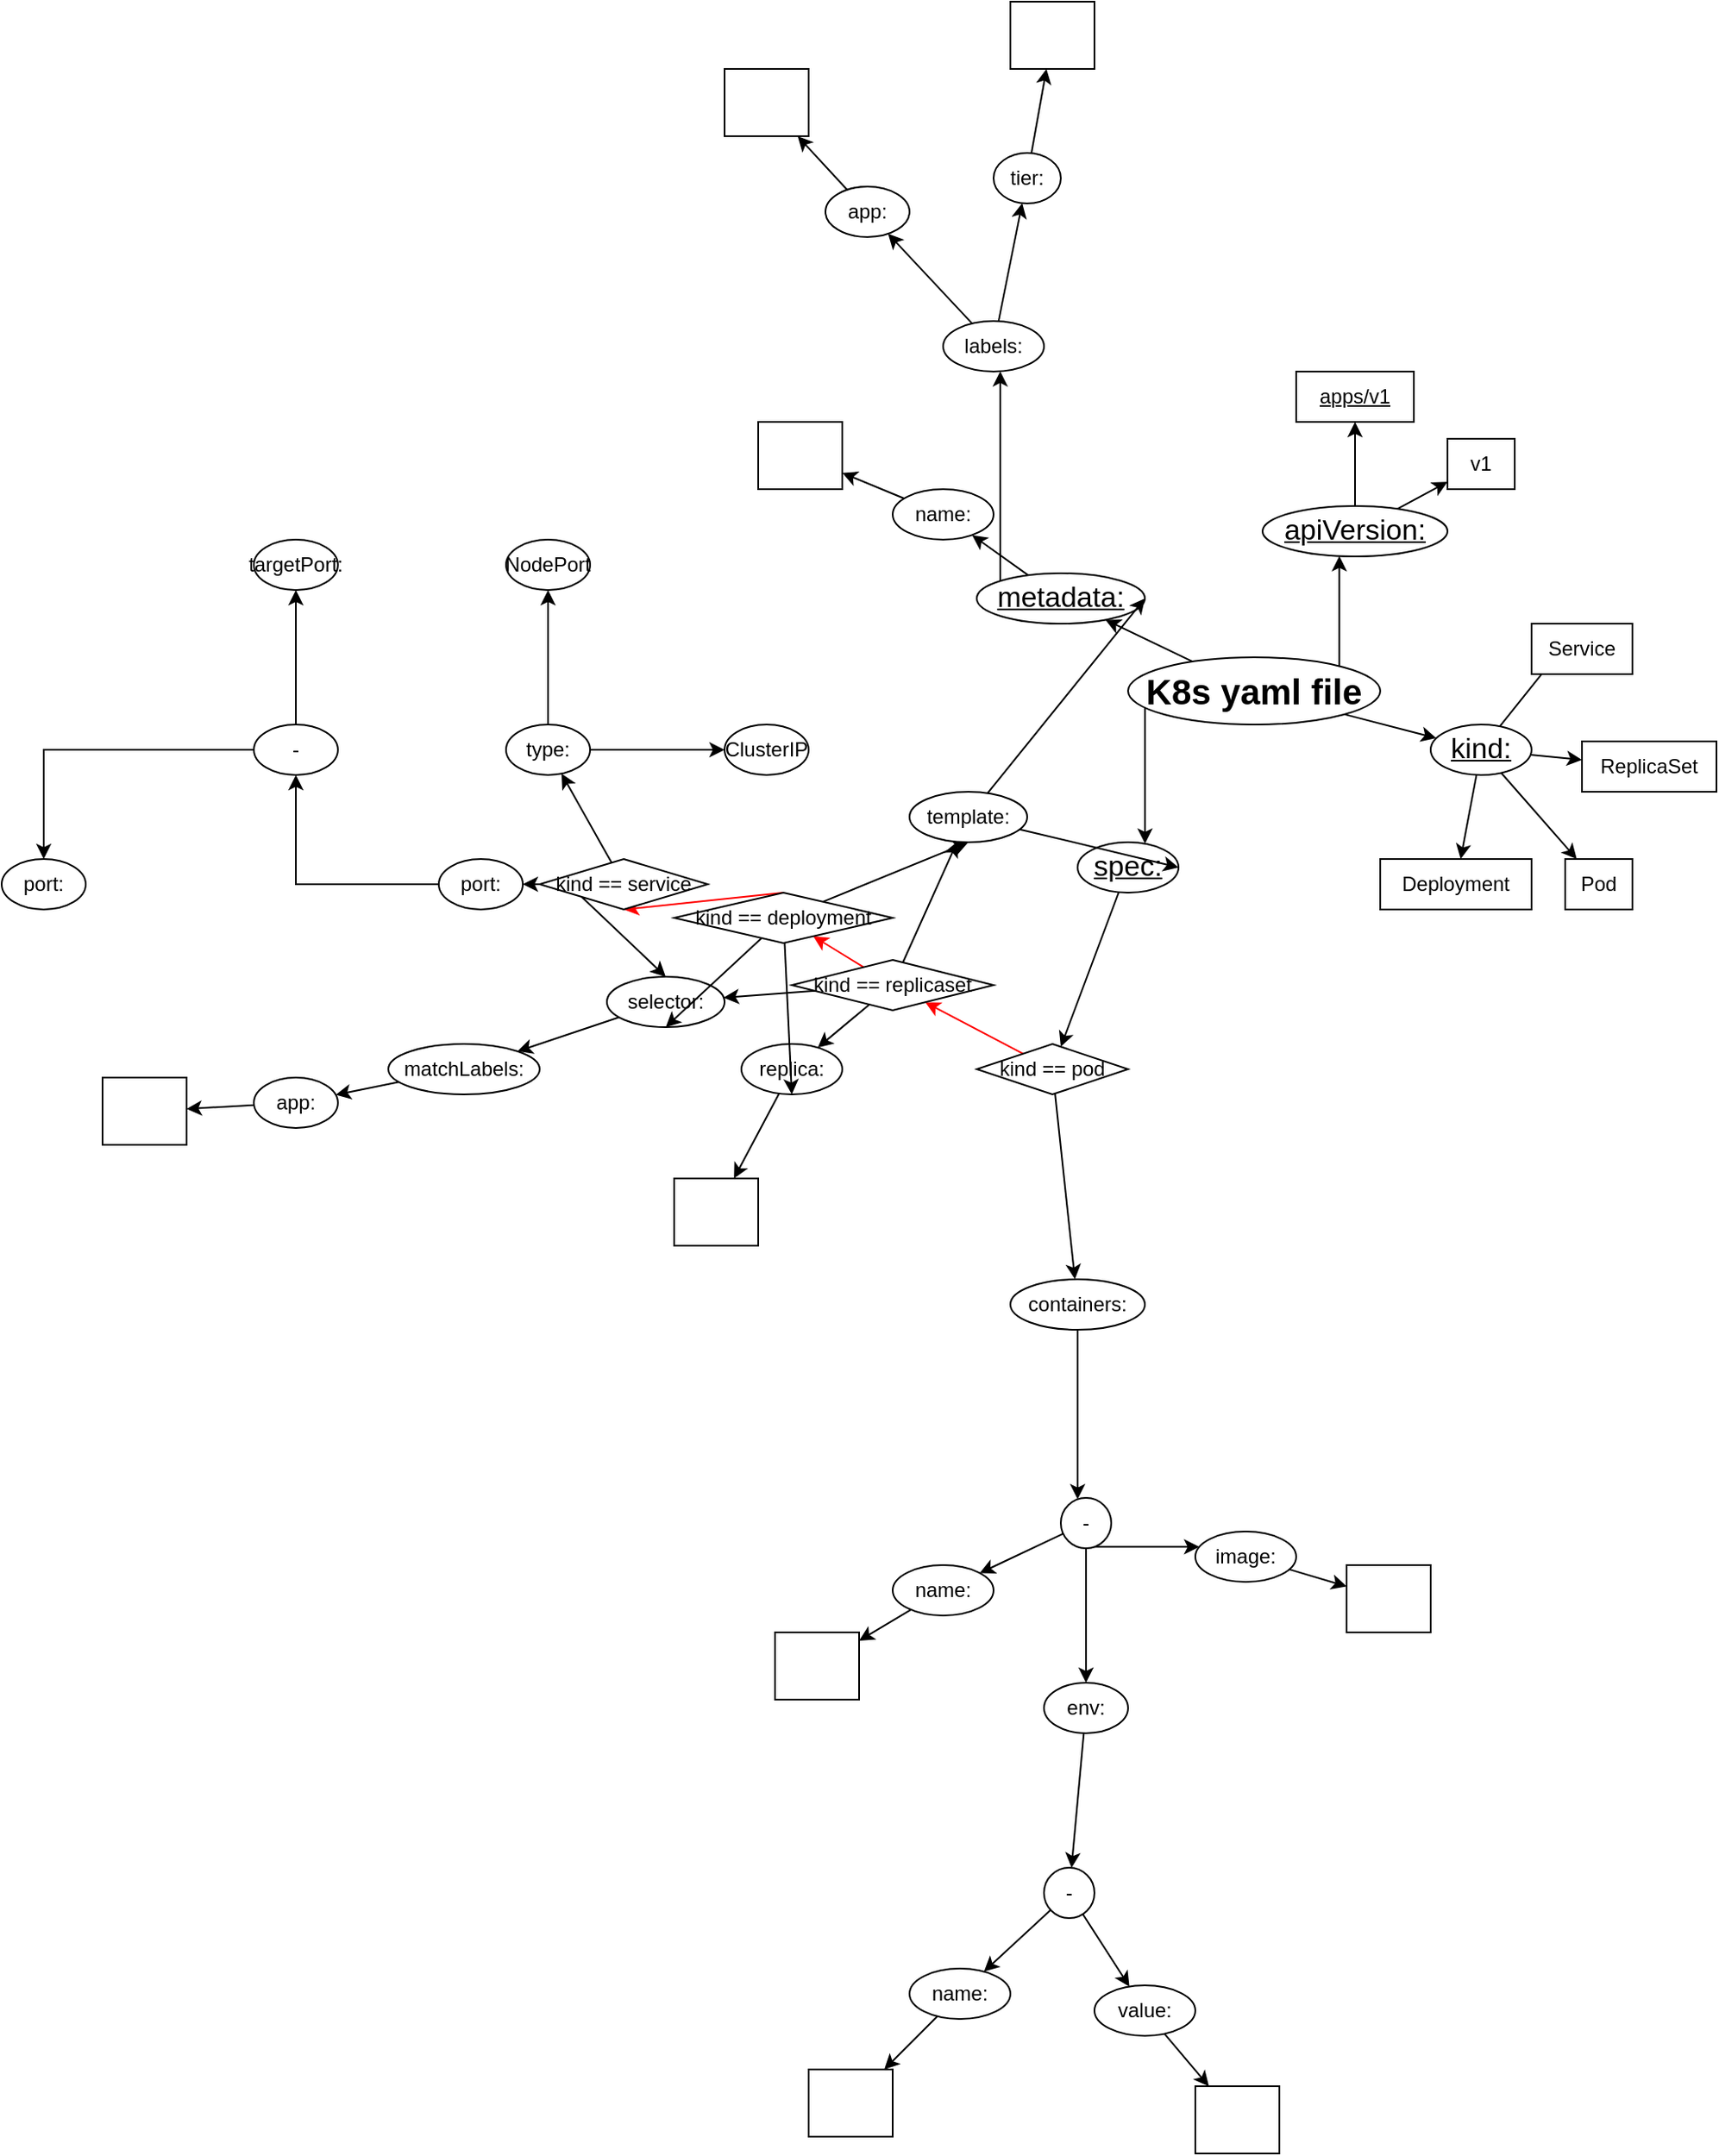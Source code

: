 <mxfile version="23.1.7" type="github">
  <diagram name="Page-1" id="WF8opbO4W5HsNm3-R-f4">
    <mxGraphModel dx="1690" dy="418" grid="1" gridSize="10" guides="1" tooltips="1" connect="1" arrows="1" fold="1" page="1" pageScale="1" pageWidth="850" pageHeight="1100" math="0" shadow="0">
      <root>
        <mxCell id="0" />
        <mxCell id="1" parent="0" />
        <mxCell id="Te6tt9Ck92rcXe0SvWjM-3" value="" style="edgeStyle=orthogonalEdgeStyle;rounded=0;orthogonalLoop=1;jettySize=auto;html=1;noEdgeStyle=1;orthogonal=1;fontSize=12;" parent="1" source="Te6tt9Ck92rcXe0SvWjM-1" target="Te6tt9Ck92rcXe0SvWjM-2" edge="1">
          <mxGeometry relative="1" as="geometry">
            <Array as="points" />
          </mxGeometry>
        </mxCell>
        <mxCell id="Te6tt9Ck92rcXe0SvWjM-5" value="" style="edgeStyle=orthogonalEdgeStyle;rounded=0;orthogonalLoop=1;jettySize=auto;html=1;noEdgeStyle=1;orthogonal=1;fontSize=12;" parent="1" source="Te6tt9Ck92rcXe0SvWjM-1" target="Te6tt9Ck92rcXe0SvWjM-4" edge="1">
          <mxGeometry relative="1" as="geometry">
            <Array as="points" />
          </mxGeometry>
        </mxCell>
        <mxCell id="Te6tt9Ck92rcXe0SvWjM-7" value="" style="edgeStyle=orthogonalEdgeStyle;rounded=0;orthogonalLoop=1;jettySize=auto;html=1;noEdgeStyle=1;orthogonal=1;fontSize=12;" parent="1" source="Te6tt9Ck92rcXe0SvWjM-1" target="Te6tt9Ck92rcXe0SvWjM-6" edge="1">
          <mxGeometry relative="1" as="geometry">
            <Array as="points" />
          </mxGeometry>
        </mxCell>
        <mxCell id="Te6tt9Ck92rcXe0SvWjM-9" value="" style="edgeStyle=orthogonalEdgeStyle;rounded=0;orthogonalLoop=1;jettySize=auto;html=1;noEdgeStyle=1;orthogonal=1;fontSize=12;" parent="1" source="Te6tt9Ck92rcXe0SvWjM-1" target="Te6tt9Ck92rcXe0SvWjM-8" edge="1">
          <mxGeometry relative="1" as="geometry">
            <Array as="points" />
          </mxGeometry>
        </mxCell>
        <mxCell id="Te6tt9Ck92rcXe0SvWjM-1" value="K8s yaml file" style="ellipse;whiteSpace=wrap;html=1;fontStyle=1;fontSize=21;" parent="1" vertex="1">
          <mxGeometry x="642" y="421" width="150" height="40" as="geometry" />
        </mxCell>
        <mxCell id="Te6tt9Ck92rcXe0SvWjM-62" value="" style="edgeStyle=orthogonalEdgeStyle;rounded=0;orthogonalLoop=1;jettySize=auto;html=1;noEdgeStyle=1;fontSize=12;" parent="1" source="Te6tt9Ck92rcXe0SvWjM-2" target="Te6tt9Ck92rcXe0SvWjM-61" edge="1">
          <mxGeometry relative="1" as="geometry">
            <Array as="points" />
          </mxGeometry>
        </mxCell>
        <mxCell id="Te6tt9Ck92rcXe0SvWjM-71" value="" style="edgeStyle=orthogonalEdgeStyle;rounded=0;orthogonalLoop=1;jettySize=auto;html=1;noEdgeStyle=1;fontSize=12;" parent="1" source="Te6tt9Ck92rcXe0SvWjM-2" target="Te6tt9Ck92rcXe0SvWjM-70" edge="1">
          <mxGeometry relative="1" as="geometry">
            <Array as="points" />
          </mxGeometry>
        </mxCell>
        <mxCell id="Te6tt9Ck92rcXe0SvWjM-2" value="apiVersion:" style="ellipse;whiteSpace=wrap;html=1;shadow=0;fontStyle=4;fontSize=17;" parent="1" vertex="1">
          <mxGeometry x="722" y="331" width="110" height="30" as="geometry" />
        </mxCell>
        <mxCell id="Te6tt9Ck92rcXe0SvWjM-64" value="" style="edgeStyle=orthogonalEdgeStyle;rounded=0;orthogonalLoop=1;jettySize=auto;html=1;noEdgeStyle=1;fontSize=12;" parent="1" source="Te6tt9Ck92rcXe0SvWjM-4" target="Te6tt9Ck92rcXe0SvWjM-63" edge="1">
          <mxGeometry relative="1" as="geometry">
            <Array as="points" />
          </mxGeometry>
        </mxCell>
        <mxCell id="Te6tt9Ck92rcXe0SvWjM-76" style="edgeStyle=orthogonalEdgeStyle;rounded=0;orthogonalLoop=1;jettySize=auto;html=1;entryDx=0;entryDy=0;noEdgeStyle=1;fontSize=12;" parent="1" source="Te6tt9Ck92rcXe0SvWjM-4" target="Te6tt9Ck92rcXe0SvWjM-74" edge="1">
          <mxGeometry relative="1" as="geometry">
            <Array as="points" />
          </mxGeometry>
        </mxCell>
        <mxCell id="Te6tt9Ck92rcXe0SvWjM-108" style="edgeStyle=orthogonalEdgeStyle;rounded=0;orthogonalLoop=1;jettySize=auto;html=1;entryDx=0;entryDy=0;noEdgeStyle=1;fontSize=12;" parent="1" source="Te6tt9Ck92rcXe0SvWjM-4" target="Te6tt9Ck92rcXe0SvWjM-107" edge="1">
          <mxGeometry relative="1" as="geometry">
            <Array as="points" />
          </mxGeometry>
        </mxCell>
        <mxCell id="cD0YtMm21OA0cVFLO4rJ-8" style="edgeStyle=orthogonalEdgeStyle;rounded=0;orthogonalLoop=1;jettySize=auto;html=1;entryX=0.5;entryY=0;entryDx=0;entryDy=0;noEdgeStyle=1;" edge="1" parent="1" source="Te6tt9Ck92rcXe0SvWjM-4" target="cD0YtMm21OA0cVFLO4rJ-5">
          <mxGeometry relative="1" as="geometry" />
        </mxCell>
        <mxCell id="Te6tt9Ck92rcXe0SvWjM-4" value="kind:" style="ellipse;whiteSpace=wrap;html=1;fontStyle=4;fontSize=17;" parent="1" vertex="1">
          <mxGeometry x="822" y="461" width="60" height="30" as="geometry" />
        </mxCell>
        <mxCell id="Te6tt9Ck92rcXe0SvWjM-18" value="" style="edgeStyle=orthogonalEdgeStyle;rounded=0;orthogonalLoop=1;jettySize=auto;html=1;noEdgeStyle=1;orthogonal=1;fontSize=12;" parent="1" source="Te6tt9Ck92rcXe0SvWjM-6" target="Te6tt9Ck92rcXe0SvWjM-17" edge="1">
          <mxGeometry relative="1" as="geometry">
            <Array as="points" />
          </mxGeometry>
        </mxCell>
        <mxCell id="Te6tt9Ck92rcXe0SvWjM-20" value="" style="edgeStyle=orthogonalEdgeStyle;rounded=0;orthogonalLoop=1;jettySize=auto;html=1;noEdgeStyle=1;orthogonal=1;fontSize=12;" parent="1" source="Te6tt9Ck92rcXe0SvWjM-6" target="Te6tt9Ck92rcXe0SvWjM-19" edge="1">
          <mxGeometry relative="1" as="geometry">
            <Array as="points" />
          </mxGeometry>
        </mxCell>
        <mxCell id="Te6tt9Ck92rcXe0SvWjM-6" value="metadata:" style="ellipse;whiteSpace=wrap;html=1;fontStyle=4;fontSize=17;" parent="1" vertex="1">
          <mxGeometry x="552" y="371" width="100" height="30" as="geometry" />
        </mxCell>
        <mxCell id="Te6tt9Ck92rcXe0SvWjM-78" value="" style="edgeStyle=orthogonalEdgeStyle;rounded=0;orthogonalLoop=1;jettySize=auto;html=1;noEdgeStyle=1;fontSize=12;" parent="1" source="Te6tt9Ck92rcXe0SvWjM-8" target="Te6tt9Ck92rcXe0SvWjM-77" edge="1">
          <mxGeometry relative="1" as="geometry">
            <Array as="points" />
          </mxGeometry>
        </mxCell>
        <mxCell id="Te6tt9Ck92rcXe0SvWjM-8" value="spec:" style="ellipse;whiteSpace=wrap;html=1;fontStyle=4;fontSize=17;" parent="1" vertex="1">
          <mxGeometry x="612" y="531" width="60" height="30" as="geometry" />
        </mxCell>
        <mxCell id="Te6tt9Ck92rcXe0SvWjM-100" style="edgeStyle=orthogonalEdgeStyle;rounded=0;orthogonalLoop=1;jettySize=auto;html=1;entryDx=0;entryDy=0;noEdgeStyle=1;fontSize=12;" parent="1" source="Te6tt9Ck92rcXe0SvWjM-17" target="Te6tt9Ck92rcXe0SvWjM-35" edge="1">
          <mxGeometry relative="1" as="geometry">
            <Array as="points" />
          </mxGeometry>
        </mxCell>
        <mxCell id="Te6tt9Ck92rcXe0SvWjM-17" value="name:" style="ellipse;whiteSpace=wrap;html=1;fontSize=12;" parent="1" vertex="1">
          <mxGeometry x="502" y="321" width="60" height="30" as="geometry" />
        </mxCell>
        <mxCell id="Te6tt9Ck92rcXe0SvWjM-22" value="" style="edgeStyle=orthogonalEdgeStyle;rounded=0;orthogonalLoop=1;jettySize=auto;html=1;noEdgeStyle=1;orthogonal=1;fontSize=12;" parent="1" source="Te6tt9Ck92rcXe0SvWjM-19" target="Te6tt9Ck92rcXe0SvWjM-21" edge="1">
          <mxGeometry relative="1" as="geometry">
            <Array as="points" />
          </mxGeometry>
        </mxCell>
        <mxCell id="Te6tt9Ck92rcXe0SvWjM-49" value="" style="edgeStyle=orthogonalEdgeStyle;rounded=0;orthogonalLoop=1;jettySize=auto;html=1;noEdgeStyle=1;fontSize=12;" parent="1" source="Te6tt9Ck92rcXe0SvWjM-19" target="Te6tt9Ck92rcXe0SvWjM-48" edge="1">
          <mxGeometry relative="1" as="geometry">
            <Array as="points" />
          </mxGeometry>
        </mxCell>
        <mxCell id="Te6tt9Ck92rcXe0SvWjM-19" value="labels:" style="ellipse;whiteSpace=wrap;html=1;fontSize=12;" parent="1" vertex="1">
          <mxGeometry x="532" y="221" width="60" height="30" as="geometry" />
        </mxCell>
        <mxCell id="Te6tt9Ck92rcXe0SvWjM-104" style="edgeStyle=orthogonalEdgeStyle;rounded=0;orthogonalLoop=1;jettySize=auto;html=1;entryDx=0;entryDy=0;noEdgeStyle=1;fontSize=12;" parent="1" source="Te6tt9Ck92rcXe0SvWjM-21" target="Te6tt9Ck92rcXe0SvWjM-103" edge="1">
          <mxGeometry relative="1" as="geometry">
            <Array as="points" />
          </mxGeometry>
        </mxCell>
        <mxCell id="Te6tt9Ck92rcXe0SvWjM-21" value="app:" style="ellipse;whiteSpace=wrap;html=1;fontSize=12;" parent="1" vertex="1">
          <mxGeometry x="462" y="141" width="50" height="30" as="geometry" />
        </mxCell>
        <mxCell id="Te6tt9Ck92rcXe0SvWjM-28" value="" style="edgeStyle=orthogonalEdgeStyle;rounded=0;orthogonalLoop=1;jettySize=auto;html=1;noEdgeStyle=1;orthogonal=1;fontSize=12;" parent="1" source="Te6tt9Ck92rcXe0SvWjM-23" target="Te6tt9Ck92rcXe0SvWjM-27" edge="1">
          <mxGeometry relative="1" as="geometry">
            <Array as="points" />
          </mxGeometry>
        </mxCell>
        <mxCell id="Te6tt9Ck92rcXe0SvWjM-23" value="containers:" style="ellipse;whiteSpace=wrap;html=1;fontSize=12;" parent="1" vertex="1">
          <mxGeometry x="572" y="791" width="80" height="30" as="geometry" />
        </mxCell>
        <mxCell id="Te6tt9Ck92rcXe0SvWjM-30" value="" style="edgeStyle=orthogonalEdgeStyle;rounded=0;orthogonalLoop=1;jettySize=auto;html=1;noEdgeStyle=1;orthogonal=1;fontSize=12;" parent="1" source="Te6tt9Ck92rcXe0SvWjM-27" target="Te6tt9Ck92rcXe0SvWjM-29" edge="1">
          <mxGeometry relative="1" as="geometry">
            <Array as="points" />
          </mxGeometry>
        </mxCell>
        <mxCell id="Te6tt9Ck92rcXe0SvWjM-32" value="" style="edgeStyle=orthogonalEdgeStyle;rounded=0;orthogonalLoop=1;jettySize=auto;html=1;noEdgeStyle=1;orthogonal=1;fontSize=12;" parent="1" source="Te6tt9Ck92rcXe0SvWjM-27" target="Te6tt9Ck92rcXe0SvWjM-31" edge="1">
          <mxGeometry relative="1" as="geometry">
            <Array as="points" />
          </mxGeometry>
        </mxCell>
        <mxCell id="Te6tt9Ck92rcXe0SvWjM-54" value="" style="edgeStyle=orthogonalEdgeStyle;rounded=0;orthogonalLoop=1;jettySize=auto;html=1;noEdgeStyle=1;fontSize=12;" parent="1" source="Te6tt9Ck92rcXe0SvWjM-27" target="Te6tt9Ck92rcXe0SvWjM-53" edge="1">
          <mxGeometry relative="1" as="geometry">
            <Array as="points" />
          </mxGeometry>
        </mxCell>
        <mxCell id="Te6tt9Ck92rcXe0SvWjM-27" value="-" style="ellipse;whiteSpace=wrap;html=1;fontSize=12;" parent="1" vertex="1">
          <mxGeometry x="602" y="921" width="30" height="30" as="geometry" />
        </mxCell>
        <mxCell id="Te6tt9Ck92rcXe0SvWjM-42" value="" style="edgeStyle=orthogonalEdgeStyle;rounded=0;orthogonalLoop=1;jettySize=auto;html=1;noEdgeStyle=1;fontSize=12;" parent="1" source="Te6tt9Ck92rcXe0SvWjM-29" target="Te6tt9Ck92rcXe0SvWjM-41" edge="1">
          <mxGeometry relative="1" as="geometry">
            <Array as="points" />
          </mxGeometry>
        </mxCell>
        <mxCell id="Te6tt9Ck92rcXe0SvWjM-29" value="name:" style="ellipse;whiteSpace=wrap;html=1;fontSize=12;" parent="1" vertex="1">
          <mxGeometry x="502" y="961" width="60" height="30" as="geometry" />
        </mxCell>
        <mxCell id="Te6tt9Ck92rcXe0SvWjM-40" value="" style="edgeStyle=orthogonalEdgeStyle;rounded=0;orthogonalLoop=1;jettySize=auto;html=1;noEdgeStyle=1;fontSize=12;" parent="1" source="Te6tt9Ck92rcXe0SvWjM-31" target="Te6tt9Ck92rcXe0SvWjM-39" edge="1">
          <mxGeometry relative="1" as="geometry">
            <Array as="points" />
          </mxGeometry>
        </mxCell>
        <mxCell id="Te6tt9Ck92rcXe0SvWjM-31" value="image:" style="ellipse;whiteSpace=wrap;html=1;fontSize=12;" parent="1" vertex="1">
          <mxGeometry x="682" y="941" width="60" height="30" as="geometry" />
        </mxCell>
        <mxCell id="Te6tt9Ck92rcXe0SvWjM-35" value="" style="whiteSpace=wrap;html=1;fontSize=12;" parent="1" vertex="1">
          <mxGeometry x="422" y="281" width="50" height="40" as="geometry" />
        </mxCell>
        <mxCell id="Te6tt9Ck92rcXe0SvWjM-39" value="" style="whiteSpace=wrap;html=1;fontSize=12;" parent="1" vertex="1">
          <mxGeometry x="772" y="961" width="50" height="40" as="geometry" />
        </mxCell>
        <mxCell id="Te6tt9Ck92rcXe0SvWjM-41" value="" style="whiteSpace=wrap;html=1;fontSize=12;" parent="1" vertex="1">
          <mxGeometry x="432" y="1001" width="50" height="40" as="geometry" />
        </mxCell>
        <mxCell id="Te6tt9Ck92rcXe0SvWjM-105" style="edgeStyle=orthogonalEdgeStyle;rounded=0;orthogonalLoop=1;jettySize=auto;html=1;noEdgeStyle=1;fontSize=12;" parent="1" source="Te6tt9Ck92rcXe0SvWjM-48" target="Te6tt9Ck92rcXe0SvWjM-102" edge="1">
          <mxGeometry relative="1" as="geometry">
            <Array as="points" />
          </mxGeometry>
        </mxCell>
        <mxCell id="Te6tt9Ck92rcXe0SvWjM-48" value="tier:" style="ellipse;whiteSpace=wrap;html=1;fontSize=12;" parent="1" vertex="1">
          <mxGeometry x="562" y="121" width="40" height="30" as="geometry" />
        </mxCell>
        <mxCell id="Te6tt9Ck92rcXe0SvWjM-56" value="" style="edgeStyle=orthogonalEdgeStyle;rounded=0;orthogonalLoop=1;jettySize=auto;html=1;noEdgeStyle=1;fontSize=12;" parent="1" source="Te6tt9Ck92rcXe0SvWjM-53" target="Te6tt9Ck92rcXe0SvWjM-55" edge="1">
          <mxGeometry relative="1" as="geometry">
            <Array as="points" />
          </mxGeometry>
        </mxCell>
        <mxCell id="Te6tt9Ck92rcXe0SvWjM-53" value="env:" style="ellipse;whiteSpace=wrap;html=1;fontSize=12;" parent="1" vertex="1">
          <mxGeometry x="592" y="1031" width="50" height="30" as="geometry" />
        </mxCell>
        <mxCell id="Te6tt9Ck92rcXe0SvWjM-58" value="" style="edgeStyle=orthogonalEdgeStyle;rounded=0;orthogonalLoop=1;jettySize=auto;html=1;noEdgeStyle=1;fontSize=12;" parent="1" source="Te6tt9Ck92rcXe0SvWjM-55" target="Te6tt9Ck92rcXe0SvWjM-57" edge="1">
          <mxGeometry relative="1" as="geometry">
            <Array as="points" />
          </mxGeometry>
        </mxCell>
        <mxCell id="Te6tt9Ck92rcXe0SvWjM-60" value="" style="edgeStyle=orthogonalEdgeStyle;rounded=0;orthogonalLoop=1;jettySize=auto;html=1;noEdgeStyle=1;fontSize=12;" parent="1" source="Te6tt9Ck92rcXe0SvWjM-55" target="Te6tt9Ck92rcXe0SvWjM-59" edge="1">
          <mxGeometry relative="1" as="geometry">
            <Array as="points" />
          </mxGeometry>
        </mxCell>
        <mxCell id="Te6tt9Ck92rcXe0SvWjM-55" value="-" style="ellipse;whiteSpace=wrap;html=1;fontSize=12;" parent="1" vertex="1">
          <mxGeometry x="592" y="1141" width="30" height="30" as="geometry" />
        </mxCell>
        <mxCell id="Te6tt9Ck92rcXe0SvWjM-66" value="" style="edgeStyle=orthogonalEdgeStyle;rounded=0;orthogonalLoop=1;jettySize=auto;html=1;noEdgeStyle=1;fontSize=12;" parent="1" source="Te6tt9Ck92rcXe0SvWjM-57" target="Te6tt9Ck92rcXe0SvWjM-65" edge="1">
          <mxGeometry relative="1" as="geometry">
            <Array as="points" />
          </mxGeometry>
        </mxCell>
        <mxCell id="Te6tt9Ck92rcXe0SvWjM-57" value="name:" style="ellipse;whiteSpace=wrap;html=1;fontSize=12;" parent="1" vertex="1">
          <mxGeometry x="512" y="1201" width="60" height="30" as="geometry" />
        </mxCell>
        <mxCell id="Te6tt9Ck92rcXe0SvWjM-69" value="" style="edgeStyle=orthogonalEdgeStyle;rounded=0;orthogonalLoop=1;jettySize=auto;html=1;noEdgeStyle=1;fontSize=12;" parent="1" source="Te6tt9Ck92rcXe0SvWjM-59" target="Te6tt9Ck92rcXe0SvWjM-68" edge="1">
          <mxGeometry relative="1" as="geometry">
            <Array as="points" />
          </mxGeometry>
        </mxCell>
        <mxCell id="Te6tt9Ck92rcXe0SvWjM-59" value="value:" style="ellipse;whiteSpace=wrap;html=1;fontSize=12;" parent="1" vertex="1">
          <mxGeometry x="622" y="1211" width="60" height="30" as="geometry" />
        </mxCell>
        <mxCell id="Te6tt9Ck92rcXe0SvWjM-61" value="v1" style="whiteSpace=wrap;html=1;fontSize=12;" parent="1" vertex="1">
          <mxGeometry x="832" y="291" width="40" height="30" as="geometry" />
        </mxCell>
        <mxCell id="Te6tt9Ck92rcXe0SvWjM-63" value="Pod" style="whiteSpace=wrap;html=1;fontSize=12;" parent="1" vertex="1">
          <mxGeometry x="902" y="541" width="40" height="30" as="geometry" />
        </mxCell>
        <mxCell id="Te6tt9Ck92rcXe0SvWjM-65" value="" style="whiteSpace=wrap;html=1;fontSize=12;" parent="1" vertex="1">
          <mxGeometry x="452" y="1261" width="50" height="40" as="geometry" />
        </mxCell>
        <mxCell id="Te6tt9Ck92rcXe0SvWjM-68" value="" style="whiteSpace=wrap;html=1;fontSize=12;" parent="1" vertex="1">
          <mxGeometry x="682" y="1271" width="50" height="40" as="geometry" />
        </mxCell>
        <mxCell id="Te6tt9Ck92rcXe0SvWjM-70" value="apps/v1" style="whiteSpace=wrap;html=1;shadow=0;fontStyle=4;fontSize=12;" parent="1" vertex="1">
          <mxGeometry x="742" y="251" width="70" height="30" as="geometry" />
        </mxCell>
        <mxCell id="Te6tt9Ck92rcXe0SvWjM-74" value="ReplicaSet" style="rounded=0;whiteSpace=wrap;html=1;fontSize=12;" parent="1" vertex="1">
          <mxGeometry x="912" y="471" width="80" height="30" as="geometry" />
        </mxCell>
        <mxCell id="Te6tt9Ck92rcXe0SvWjM-80" style="edgeStyle=orthogonalEdgeStyle;rounded=0;orthogonalLoop=1;jettySize=auto;html=1;entryDx=0;entryDy=0;noEdgeStyle=1;fontSize=12;" parent="1" source="Te6tt9Ck92rcXe0SvWjM-77" target="Te6tt9Ck92rcXe0SvWjM-23" edge="1">
          <mxGeometry relative="1" as="geometry">
            <Array as="points" />
          </mxGeometry>
        </mxCell>
        <mxCell id="Te6tt9Ck92rcXe0SvWjM-82" value="" style="edgeStyle=orthogonalEdgeStyle;rounded=0;orthogonalLoop=1;jettySize=auto;html=1;noEdgeStyle=1;strokeColor=#FF0000;fontSize=12;" parent="1" source="Te6tt9Ck92rcXe0SvWjM-77" target="Te6tt9Ck92rcXe0SvWjM-81" edge="1">
          <mxGeometry relative="1" as="geometry">
            <Array as="points" />
          </mxGeometry>
        </mxCell>
        <mxCell id="Te6tt9Ck92rcXe0SvWjM-77" value="kind == pod" style="rhombus;whiteSpace=wrap;html=1;fontStyle=0;fontSize=12;" parent="1" vertex="1">
          <mxGeometry x="552" y="651" width="90" height="30" as="geometry" />
        </mxCell>
        <mxCell id="Te6tt9Ck92rcXe0SvWjM-84" value="" style="edgeStyle=orthogonalEdgeStyle;rounded=0;orthogonalLoop=1;jettySize=auto;html=1;fontSize=12;noEdgeStyle=1;" parent="1" source="Te6tt9Ck92rcXe0SvWjM-81" target="Te6tt9Ck92rcXe0SvWjM-83" edge="1">
          <mxGeometry relative="1" as="geometry" />
        </mxCell>
        <mxCell id="Te6tt9Ck92rcXe0SvWjM-87" value="" style="edgeStyle=orthogonalEdgeStyle;rounded=0;orthogonalLoop=1;jettySize=auto;html=1;noEdgeStyle=1;fontSize=12;" parent="1" source="Te6tt9Ck92rcXe0SvWjM-81" target="Te6tt9Ck92rcXe0SvWjM-86" edge="1">
          <mxGeometry relative="1" as="geometry">
            <Array as="points" />
          </mxGeometry>
        </mxCell>
        <mxCell id="Te6tt9Ck92rcXe0SvWjM-89" value="" style="edgeStyle=orthogonalEdgeStyle;rounded=0;orthogonalLoop=1;jettySize=auto;html=1;noEdgeStyle=1;fontSize=12;" parent="1" source="Te6tt9Ck92rcXe0SvWjM-81" target="Te6tt9Ck92rcXe0SvWjM-88" edge="1">
          <mxGeometry relative="1" as="geometry">
            <Array as="points" />
          </mxGeometry>
        </mxCell>
        <mxCell id="Te6tt9Ck92rcXe0SvWjM-110" style="edgeStyle=orthogonalEdgeStyle;rounded=0;orthogonalLoop=1;jettySize=auto;html=1;entryDx=0;entryDy=0;noEdgeStyle=1;strokeColor=#FF0000;fontSize=12;" parent="1" source="Te6tt9Ck92rcXe0SvWjM-81" target="Te6tt9Ck92rcXe0SvWjM-109" edge="1">
          <mxGeometry relative="1" as="geometry">
            <Array as="points" />
          </mxGeometry>
        </mxCell>
        <mxCell id="Te6tt9Ck92rcXe0SvWjM-81" value="kind == replicaset" style="rhombus;whiteSpace=wrap;html=1;fontStyle=0;fontSize=12;" parent="1" vertex="1">
          <mxGeometry x="442" y="601" width="120" height="30" as="geometry" />
        </mxCell>
        <mxCell id="Te6tt9Ck92rcXe0SvWjM-91" value="" style="edgeStyle=orthogonalEdgeStyle;rounded=0;orthogonalLoop=1;jettySize=auto;html=1;noEdgeStyle=1;fontSize=12;" parent="1" source="Te6tt9Ck92rcXe0SvWjM-83" target="Te6tt9Ck92rcXe0SvWjM-90" edge="1">
          <mxGeometry relative="1" as="geometry">
            <Array as="points" />
          </mxGeometry>
        </mxCell>
        <mxCell id="Te6tt9Ck92rcXe0SvWjM-83" value="replica:" style="ellipse;whiteSpace=wrap;html=1;fontStyle=0;fontSize=12;" parent="1" vertex="1">
          <mxGeometry x="412" y="651" width="60" height="30" as="geometry" />
        </mxCell>
        <mxCell id="Te6tt9Ck92rcXe0SvWjM-93" value="" style="edgeStyle=orthogonalEdgeStyle;rounded=0;orthogonalLoop=1;jettySize=auto;html=1;noEdgeStyle=1;fontSize=12;" parent="1" source="Te6tt9Ck92rcXe0SvWjM-86" target="Te6tt9Ck92rcXe0SvWjM-92" edge="1">
          <mxGeometry relative="1" as="geometry">
            <Array as="points" />
          </mxGeometry>
        </mxCell>
        <mxCell id="Te6tt9Ck92rcXe0SvWjM-86" value="selector:" style="ellipse;whiteSpace=wrap;html=1;fontStyle=0;fontSize=12;" parent="1" vertex="1">
          <mxGeometry x="332" y="611" width="70" height="30" as="geometry" />
        </mxCell>
        <mxCell id="Te6tt9Ck92rcXe0SvWjM-98" style="edgeStyle=orthogonalEdgeStyle;rounded=0;orthogonalLoop=1;jettySize=auto;html=1;entryX=1;entryY=0.5;entryDx=0;entryDy=0;noEdgeStyle=1;fontSize=12;" parent="1" source="Te6tt9Ck92rcXe0SvWjM-88" target="Te6tt9Ck92rcXe0SvWjM-6" edge="1">
          <mxGeometry relative="1" as="geometry">
            <mxPoint x="640" y="130" as="targetPoint" />
          </mxGeometry>
        </mxCell>
        <mxCell id="Te6tt9Ck92rcXe0SvWjM-99" style="rounded=0;orthogonalLoop=1;jettySize=auto;html=1;entryX=1;entryY=0.5;entryDx=0;entryDy=0;elbow=vertical;noEdgeStyle=1;fontSize=12;" parent="1" source="Te6tt9Ck92rcXe0SvWjM-88" target="Te6tt9Ck92rcXe0SvWjM-8" edge="1">
          <mxGeometry relative="1" as="geometry">
            <mxPoint x="1240" y="100" as="targetPoint" />
          </mxGeometry>
        </mxCell>
        <mxCell id="Te6tt9Ck92rcXe0SvWjM-88" value="template:" style="ellipse;whiteSpace=wrap;html=1;fontStyle=0;fontSize=12;" parent="1" vertex="1">
          <mxGeometry x="512" y="501" width="70" height="30" as="geometry" />
        </mxCell>
        <mxCell id="Te6tt9Ck92rcXe0SvWjM-90" value="" style="whiteSpace=wrap;html=1;fontStyle=0;fontSize=12;" parent="1" vertex="1">
          <mxGeometry x="372" y="731" width="50" height="40" as="geometry" />
        </mxCell>
        <mxCell id="Te6tt9Ck92rcXe0SvWjM-95" value="" style="edgeStyle=orthogonalEdgeStyle;rounded=0;orthogonalLoop=1;jettySize=auto;html=1;noEdgeStyle=1;fontSize=12;" parent="1" source="Te6tt9Ck92rcXe0SvWjM-92" target="Te6tt9Ck92rcXe0SvWjM-94" edge="1">
          <mxGeometry relative="1" as="geometry">
            <Array as="points" />
          </mxGeometry>
        </mxCell>
        <mxCell id="Te6tt9Ck92rcXe0SvWjM-92" value="matchLabels:" style="ellipse;whiteSpace=wrap;html=1;fontStyle=0;fontSize=12;" parent="1" vertex="1">
          <mxGeometry x="202" y="651" width="90" height="30" as="geometry" />
        </mxCell>
        <mxCell id="Te6tt9Ck92rcXe0SvWjM-97" value="" style="edgeStyle=orthogonalEdgeStyle;rounded=0;orthogonalLoop=1;jettySize=auto;html=1;noEdgeStyle=1;fontSize=12;" parent="1" source="Te6tt9Ck92rcXe0SvWjM-94" target="Te6tt9Ck92rcXe0SvWjM-96" edge="1">
          <mxGeometry relative="1" as="geometry">
            <Array as="points" />
          </mxGeometry>
        </mxCell>
        <mxCell id="Te6tt9Ck92rcXe0SvWjM-94" value="app:" style="ellipse;whiteSpace=wrap;html=1;fontStyle=0;fontSize=12;" parent="1" vertex="1">
          <mxGeometry x="122" y="671" width="50" height="30" as="geometry" />
        </mxCell>
        <mxCell id="Te6tt9Ck92rcXe0SvWjM-96" value="" style="whiteSpace=wrap;html=1;fontStyle=0;fontSize=12;" parent="1" vertex="1">
          <mxGeometry x="32" y="671" width="50" height="40" as="geometry" />
        </mxCell>
        <mxCell id="Te6tt9Ck92rcXe0SvWjM-102" value="" style="whiteSpace=wrap;html=1;fontSize=12;" parent="1" vertex="1">
          <mxGeometry x="572" y="31" width="50" height="40" as="geometry" />
        </mxCell>
        <mxCell id="Te6tt9Ck92rcXe0SvWjM-103" value="" style="whiteSpace=wrap;html=1;fontSize=12;" parent="1" vertex="1">
          <mxGeometry x="402" y="71" width="50" height="40" as="geometry" />
        </mxCell>
        <mxCell id="Te6tt9Ck92rcXe0SvWjM-107" value="Deployment" style="whiteSpace=wrap;html=1;fontSize=12;" parent="1" vertex="1">
          <mxGeometry x="792" y="541" width="90" height="30" as="geometry" />
        </mxCell>
        <mxCell id="Te6tt9Ck92rcXe0SvWjM-111" style="edgeStyle=orthogonalEdgeStyle;rounded=0;orthogonalLoop=1;jettySize=auto;html=1;entryX=0.5;entryY=1;entryDx=0;entryDy=0;noEdgeStyle=1;fontSize=12;" parent="1" source="Te6tt9Ck92rcXe0SvWjM-109" target="Te6tt9Ck92rcXe0SvWjM-88" edge="1">
          <mxGeometry relative="1" as="geometry" />
        </mxCell>
        <mxCell id="Te6tt9Ck92rcXe0SvWjM-112" style="edgeStyle=orthogonalEdgeStyle;rounded=0;orthogonalLoop=1;jettySize=auto;html=1;entryX=0.5;entryY=1;entryDx=0;entryDy=0;noEdgeStyle=1;fontSize=12;" parent="1" source="Te6tt9Ck92rcXe0SvWjM-109" target="Te6tt9Ck92rcXe0SvWjM-83" edge="1">
          <mxGeometry relative="1" as="geometry" />
        </mxCell>
        <mxCell id="Te6tt9Ck92rcXe0SvWjM-113" style="edgeStyle=orthogonalEdgeStyle;rounded=0;orthogonalLoop=1;jettySize=auto;html=1;entryX=0.5;entryY=1;entryDx=0;entryDy=0;noEdgeStyle=1;fontSize=12;" parent="1" source="Te6tt9Ck92rcXe0SvWjM-109" target="Te6tt9Ck92rcXe0SvWjM-86" edge="1">
          <mxGeometry relative="1" as="geometry" />
        </mxCell>
        <mxCell id="cD0YtMm21OA0cVFLO4rJ-9" style="edgeStyle=orthogonalEdgeStyle;rounded=0;orthogonalLoop=1;jettySize=auto;html=1;exitX=0.5;exitY=0;exitDx=0;exitDy=0;entryX=0.5;entryY=1;entryDx=0;entryDy=0;strokeColor=#FF0000;noEdgeStyle=1;" edge="1" parent="1" source="Te6tt9Ck92rcXe0SvWjM-109" target="cD0YtMm21OA0cVFLO4rJ-2">
          <mxGeometry relative="1" as="geometry" />
        </mxCell>
        <mxCell id="Te6tt9Ck92rcXe0SvWjM-109" value="kind == deployment" style="rhombus;whiteSpace=wrap;html=1;fontStyle=0;fontSize=12;" parent="1" vertex="1">
          <mxGeometry x="372" y="561" width="130" height="30" as="geometry" />
        </mxCell>
        <mxCell id="cD0YtMm21OA0cVFLO4rJ-11" value="" style="edgeStyle=orthogonalEdgeStyle;rounded=0;orthogonalLoop=1;jettySize=auto;html=1;noEdgeStyle=1;" edge="1" parent="1" source="cD0YtMm21OA0cVFLO4rJ-2" target="cD0YtMm21OA0cVFLO4rJ-10">
          <mxGeometry relative="1" as="geometry" />
        </mxCell>
        <mxCell id="cD0YtMm21OA0cVFLO4rJ-13" value="" style="edgeStyle=orthogonalEdgeStyle;rounded=0;orthogonalLoop=1;jettySize=auto;html=1;noEdgeStyle=1;" edge="1" parent="1" source="cD0YtMm21OA0cVFLO4rJ-2" target="cD0YtMm21OA0cVFLO4rJ-12">
          <mxGeometry relative="1" as="geometry" />
        </mxCell>
        <mxCell id="cD0YtMm21OA0cVFLO4rJ-14" style="edgeStyle=orthogonalEdgeStyle;rounded=0;orthogonalLoop=1;jettySize=auto;html=1;exitX=0;exitY=1;exitDx=0;exitDy=0;entryX=0.5;entryY=0;entryDx=0;entryDy=0;noEdgeStyle=1;" edge="1" parent="1" source="cD0YtMm21OA0cVFLO4rJ-2" target="Te6tt9Ck92rcXe0SvWjM-86">
          <mxGeometry relative="1" as="geometry" />
        </mxCell>
        <mxCell id="cD0YtMm21OA0cVFLO4rJ-2" value="kind == service" style="rhombus;whiteSpace=wrap;html=1;" vertex="1" parent="1">
          <mxGeometry x="292" y="541" width="100" height="30" as="geometry" />
        </mxCell>
        <mxCell id="cD0YtMm21OA0cVFLO4rJ-5" value="Service" style="rounded=0;whiteSpace=wrap;html=1;" vertex="1" parent="1">
          <mxGeometry x="882" y="401" width="60" height="30" as="geometry" />
        </mxCell>
        <mxCell id="cD0YtMm21OA0cVFLO4rJ-16" value="" style="edgeStyle=orthogonalEdgeStyle;rounded=0;orthogonalLoop=1;jettySize=auto;html=1;" edge="1" parent="1" source="cD0YtMm21OA0cVFLO4rJ-10" target="cD0YtMm21OA0cVFLO4rJ-15">
          <mxGeometry relative="1" as="geometry" />
        </mxCell>
        <mxCell id="cD0YtMm21OA0cVFLO4rJ-10" value="port:" style="ellipse;whiteSpace=wrap;html=1;" vertex="1" parent="1">
          <mxGeometry x="232" y="541" width="50" height="30" as="geometry" />
        </mxCell>
        <mxCell id="cD0YtMm21OA0cVFLO4rJ-24" value="" style="edgeStyle=orthogonalEdgeStyle;rounded=0;orthogonalLoop=1;jettySize=auto;html=1;" edge="1" parent="1" source="cD0YtMm21OA0cVFLO4rJ-12" target="cD0YtMm21OA0cVFLO4rJ-23">
          <mxGeometry relative="1" as="geometry" />
        </mxCell>
        <mxCell id="cD0YtMm21OA0cVFLO4rJ-26" value="" style="edgeStyle=orthogonalEdgeStyle;rounded=0;orthogonalLoop=1;jettySize=auto;html=1;" edge="1" parent="1" source="cD0YtMm21OA0cVFLO4rJ-12" target="cD0YtMm21OA0cVFLO4rJ-25">
          <mxGeometry relative="1" as="geometry" />
        </mxCell>
        <mxCell id="cD0YtMm21OA0cVFLO4rJ-12" value="type:" style="ellipse;whiteSpace=wrap;html=1;" vertex="1" parent="1">
          <mxGeometry x="272" y="461" width="50" height="30" as="geometry" />
        </mxCell>
        <mxCell id="cD0YtMm21OA0cVFLO4rJ-18" value="" style="edgeStyle=orthogonalEdgeStyle;rounded=0;orthogonalLoop=1;jettySize=auto;html=1;" edge="1" parent="1" source="cD0YtMm21OA0cVFLO4rJ-15" target="cD0YtMm21OA0cVFLO4rJ-17">
          <mxGeometry relative="1" as="geometry" />
        </mxCell>
        <mxCell id="cD0YtMm21OA0cVFLO4rJ-22" value="" style="edgeStyle=orthogonalEdgeStyle;rounded=0;orthogonalLoop=1;jettySize=auto;html=1;" edge="1" parent="1" source="cD0YtMm21OA0cVFLO4rJ-15" target="cD0YtMm21OA0cVFLO4rJ-21">
          <mxGeometry relative="1" as="geometry" />
        </mxCell>
        <mxCell id="cD0YtMm21OA0cVFLO4rJ-15" value="-" style="ellipse;whiteSpace=wrap;html=1;" vertex="1" parent="1">
          <mxGeometry x="122" y="461" width="50" height="30" as="geometry" />
        </mxCell>
        <mxCell id="cD0YtMm21OA0cVFLO4rJ-17" value="port:" style="ellipse;whiteSpace=wrap;html=1;" vertex="1" parent="1">
          <mxGeometry x="-28" y="541" width="50" height="30" as="geometry" />
        </mxCell>
        <mxCell id="cD0YtMm21OA0cVFLO4rJ-21" value="targetPort:" style="ellipse;whiteSpace=wrap;html=1;" vertex="1" parent="1">
          <mxGeometry x="122" y="351" width="50" height="30" as="geometry" />
        </mxCell>
        <mxCell id="cD0YtMm21OA0cVFLO4rJ-23" value="NodePort" style="ellipse;whiteSpace=wrap;html=1;" vertex="1" parent="1">
          <mxGeometry x="272" y="351" width="50" height="30" as="geometry" />
        </mxCell>
        <mxCell id="cD0YtMm21OA0cVFLO4rJ-25" value="ClusterIP" style="ellipse;whiteSpace=wrap;html=1;" vertex="1" parent="1">
          <mxGeometry x="402" y="461" width="50" height="30" as="geometry" />
        </mxCell>
      </root>
    </mxGraphModel>
  </diagram>
</mxfile>

